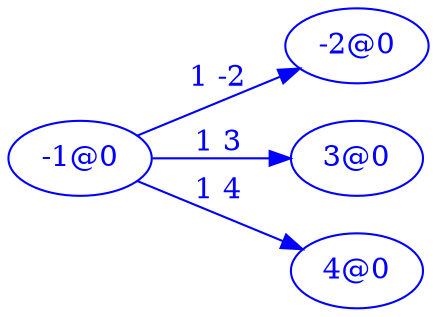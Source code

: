 digraph ImplicationGraph {

  rankdir=LR;
  margin=0;

  node [color=blue, fontcolor=blue]
  edge [color=blue, fontcolor=blue]

  n1 [label="-1@0"];
  n2 [label="-2@0"];
  n3 [label="3@0"];
  n4 [label="4@0"];

  n1 -> n3 [label="1 3"];
  n1 -> n4 [label="1 4"];
  n1 -> n2 [label="1 -2"];
}
